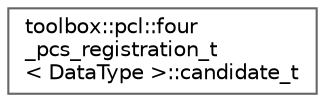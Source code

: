 digraph "Graphical Class Hierarchy"
{
 // LATEX_PDF_SIZE
  bgcolor="transparent";
  edge [fontname=Helvetica,fontsize=10,labelfontname=Helvetica,labelfontsize=10];
  node [fontname=Helvetica,fontsize=10,shape=box,height=0.2,width=0.4];
  rankdir="LR";
  Node0 [id="Node000000",label="toolbox::pcl::four\l_pcs_registration_t\l\< DataType \>::candidate_t",height=0.2,width=0.4,color="grey40", fillcolor="white", style="filled",URL="$structtoolbox_1_1pcl_1_1four__pcs__registration__t_1_1candidate__t.html",tooltip="候选匹配结构 / Candidate match structure"];
}
